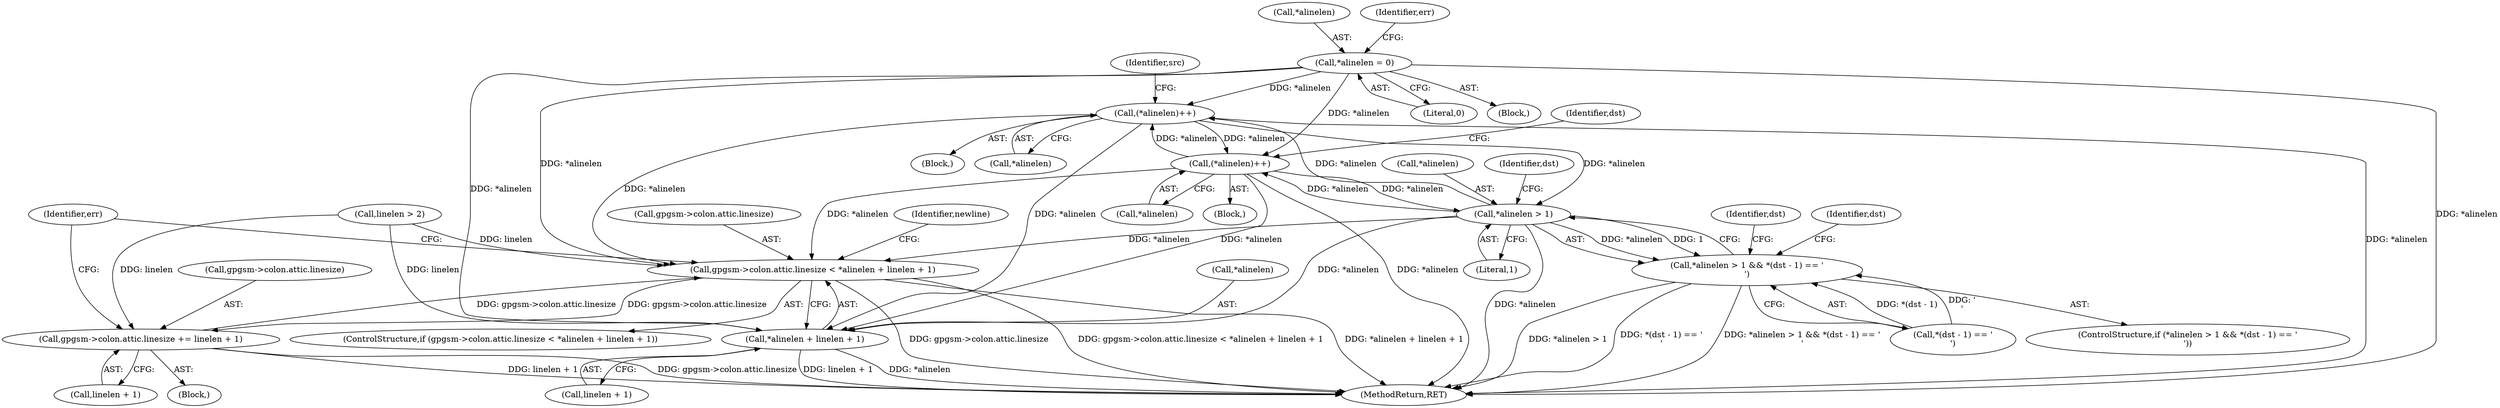 digraph "0_gnupg_2cbd76f7911fc215845e89b50d6af5ff4a83dd77@pointer" {
"1000538" [label="(Call,*alinelen = 0)"];
"1000384" [label="(Call,gpgsm->colon.attic.linesize < *alinelen + linelen + 1)"];
"1000423" [label="(Call,gpgsm->colon.attic.linesize += linelen + 1)"];
"1000392" [label="(Call,*alinelen + linelen + 1)"];
"1000472" [label="(Call,(*alinelen)++)"];
"1000486" [label="(Call,(*alinelen)++)"];
"1000504" [label="(Call,*alinelen > 1)"];
"1000503" [label="(Call,*alinelen > 1 && *(dst - 1) == '\r')"];
"1000464" [label="(Block,)"];
"1000385" [label="(Call,gpgsm->colon.attic.linesize)"];
"1000541" [label="(Literal,0)"];
"1000476" [label="(Identifier,src)"];
"1000436" [label="(Identifier,err)"];
"1000507" [label="(Literal,1)"];
"1000383" [label="(ControlStructure,if (gpgsm->colon.attic.linesize < *alinelen + linelen + 1))"];
"1000492" [label="(Identifier,dst)"];
"1000424" [label="(Call,gpgsm->colon.attic.linesize)"];
"1000503" [label="(Call,*alinelen > 1 && *(dst - 1) == '\r')"];
"1000508" [label="(Call,*(dst - 1) == '\r')"];
"1000505" [label="(Call,*alinelen)"];
"1000327" [label="(Call,linelen > 2)"];
"1000418" [label="(Block,)"];
"1000871" [label="(MethodReturn,RET)"];
"1000395" [label="(Call,linelen + 1)"];
"1000392" [label="(Call,*alinelen + linelen + 1)"];
"1000472" [label="(Call,(*alinelen)++)"];
"1000487" [label="(Call,*alinelen)"];
"1000515" [label="(Identifier,dst)"];
"1000431" [label="(Call,linelen + 1)"];
"1000384" [label="(Call,gpgsm->colon.attic.linesize < *alinelen + linelen + 1)"];
"1000473" [label="(Call,*alinelen)"];
"1000518" [label="(Identifier,dst)"];
"1000502" [label="(ControlStructure,if (*alinelen > 1 && *(dst - 1) == '\r'))"];
"1000479" [label="(Block,)"];
"1000538" [label="(Call,*alinelen = 0)"];
"1000539" [label="(Call,*alinelen)"];
"1000504" [label="(Call,*alinelen > 1)"];
"1000511" [label="(Identifier,dst)"];
"1000401" [label="(Identifier,newline)"];
"1000448" [label="(Identifier,err)"];
"1000393" [label="(Call,*alinelen)"];
"1000486" [label="(Call,(*alinelen)++)"];
"1000423" [label="(Call,gpgsm->colon.attic.linesize += linelen + 1)"];
"1000533" [label="(Block,)"];
"1000538" -> "1000533"  [label="AST: "];
"1000538" -> "1000541"  [label="CFG: "];
"1000539" -> "1000538"  [label="AST: "];
"1000541" -> "1000538"  [label="AST: "];
"1000448" -> "1000538"  [label="CFG: "];
"1000538" -> "1000871"  [label="DDG: *alinelen"];
"1000538" -> "1000384"  [label="DDG: *alinelen"];
"1000538" -> "1000392"  [label="DDG: *alinelen"];
"1000538" -> "1000472"  [label="DDG: *alinelen"];
"1000538" -> "1000486"  [label="DDG: *alinelen"];
"1000384" -> "1000383"  [label="AST: "];
"1000384" -> "1000392"  [label="CFG: "];
"1000385" -> "1000384"  [label="AST: "];
"1000392" -> "1000384"  [label="AST: "];
"1000401" -> "1000384"  [label="CFG: "];
"1000436" -> "1000384"  [label="CFG: "];
"1000384" -> "1000871"  [label="DDG: gpgsm->colon.attic.linesize < *alinelen + linelen + 1"];
"1000384" -> "1000871"  [label="DDG: *alinelen + linelen + 1"];
"1000384" -> "1000871"  [label="DDG: gpgsm->colon.attic.linesize"];
"1000423" -> "1000384"  [label="DDG: gpgsm->colon.attic.linesize"];
"1000486" -> "1000384"  [label="DDG: *alinelen"];
"1000504" -> "1000384"  [label="DDG: *alinelen"];
"1000472" -> "1000384"  [label="DDG: *alinelen"];
"1000327" -> "1000384"  [label="DDG: linelen"];
"1000384" -> "1000423"  [label="DDG: gpgsm->colon.attic.linesize"];
"1000423" -> "1000418"  [label="AST: "];
"1000423" -> "1000431"  [label="CFG: "];
"1000424" -> "1000423"  [label="AST: "];
"1000431" -> "1000423"  [label="AST: "];
"1000436" -> "1000423"  [label="CFG: "];
"1000423" -> "1000871"  [label="DDG: gpgsm->colon.attic.linesize"];
"1000423" -> "1000871"  [label="DDG: linelen + 1"];
"1000327" -> "1000423"  [label="DDG: linelen"];
"1000392" -> "1000395"  [label="CFG: "];
"1000393" -> "1000392"  [label="AST: "];
"1000395" -> "1000392"  [label="AST: "];
"1000392" -> "1000871"  [label="DDG: *alinelen"];
"1000392" -> "1000871"  [label="DDG: linelen + 1"];
"1000486" -> "1000392"  [label="DDG: *alinelen"];
"1000504" -> "1000392"  [label="DDG: *alinelen"];
"1000472" -> "1000392"  [label="DDG: *alinelen"];
"1000327" -> "1000392"  [label="DDG: linelen"];
"1000472" -> "1000464"  [label="AST: "];
"1000472" -> "1000473"  [label="CFG: "];
"1000473" -> "1000472"  [label="AST: "];
"1000476" -> "1000472"  [label="CFG: "];
"1000472" -> "1000871"  [label="DDG: *alinelen"];
"1000486" -> "1000472"  [label="DDG: *alinelen"];
"1000504" -> "1000472"  [label="DDG: *alinelen"];
"1000472" -> "1000486"  [label="DDG: *alinelen"];
"1000472" -> "1000504"  [label="DDG: *alinelen"];
"1000486" -> "1000479"  [label="AST: "];
"1000486" -> "1000487"  [label="CFG: "];
"1000487" -> "1000486"  [label="AST: "];
"1000492" -> "1000486"  [label="CFG: "];
"1000486" -> "1000871"  [label="DDG: *alinelen"];
"1000504" -> "1000486"  [label="DDG: *alinelen"];
"1000486" -> "1000504"  [label="DDG: *alinelen"];
"1000504" -> "1000503"  [label="AST: "];
"1000504" -> "1000507"  [label="CFG: "];
"1000505" -> "1000504"  [label="AST: "];
"1000507" -> "1000504"  [label="AST: "];
"1000511" -> "1000504"  [label="CFG: "];
"1000503" -> "1000504"  [label="CFG: "];
"1000504" -> "1000871"  [label="DDG: *alinelen"];
"1000504" -> "1000503"  [label="DDG: *alinelen"];
"1000504" -> "1000503"  [label="DDG: 1"];
"1000503" -> "1000502"  [label="AST: "];
"1000503" -> "1000508"  [label="CFG: "];
"1000508" -> "1000503"  [label="AST: "];
"1000515" -> "1000503"  [label="CFG: "];
"1000518" -> "1000503"  [label="CFG: "];
"1000503" -> "1000871"  [label="DDG: *alinelen > 1 && *(dst - 1) == '\r'"];
"1000503" -> "1000871"  [label="DDG: *alinelen > 1"];
"1000503" -> "1000871"  [label="DDG: *(dst - 1) == '\r'"];
"1000508" -> "1000503"  [label="DDG: *(dst - 1)"];
"1000508" -> "1000503"  [label="DDG: '\r'"];
}
